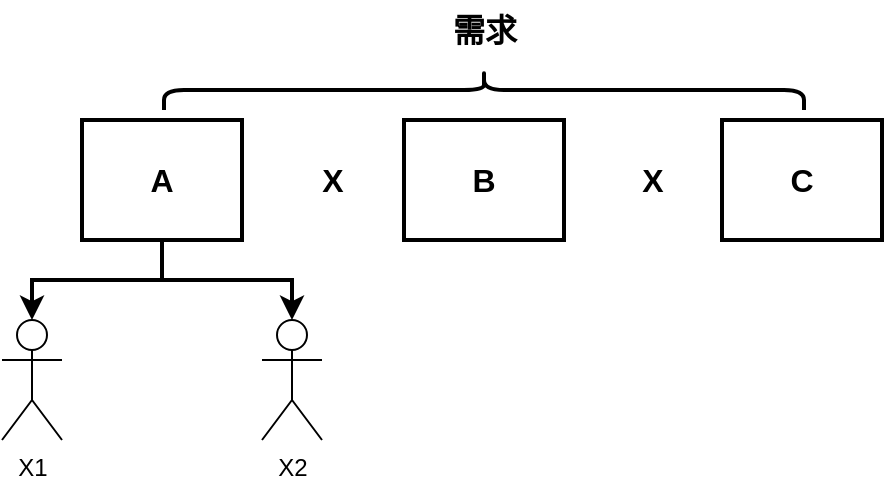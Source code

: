 <mxfile version="23.0.2" type="github">
  <diagram name="第 1 页" id="mwz8ueXlypQZWgFj66aW">
    <mxGraphModel dx="1096" dy="761" grid="1" gridSize="10" guides="1" tooltips="1" connect="1" arrows="1" fold="1" page="1" pageScale="1" pageWidth="827" pageHeight="1169" math="0" shadow="0">
      <root>
        <mxCell id="0" />
        <mxCell id="1" parent="0" />
        <mxCell id="GZrCC5eHqxSUo_nRrk3e-1" value="" style="shape=curlyBracket;whiteSpace=wrap;html=1;rounded=1;labelPosition=left;verticalLabelPosition=middle;align=right;verticalAlign=middle;rotation=90;strokeWidth=2;" vertex="1" parent="1">
          <mxGeometry x="431" y="65" width="20" height="320" as="geometry" />
        </mxCell>
        <mxCell id="GZrCC5eHqxSUo_nRrk3e-15" style="edgeStyle=orthogonalEdgeStyle;rounded=0;orthogonalLoop=1;jettySize=auto;html=1;exitX=0.5;exitY=1;exitDx=0;exitDy=0;strokeWidth=2;" edge="1" parent="1" source="GZrCC5eHqxSUo_nRrk3e-2" target="GZrCC5eHqxSUo_nRrk3e-9">
          <mxGeometry relative="1" as="geometry" />
        </mxCell>
        <mxCell id="GZrCC5eHqxSUo_nRrk3e-2" value="&lt;font style=&quot;font-size: 16px;&quot;&gt;&lt;b&gt;A&lt;/b&gt;&lt;/font&gt;" style="rounded=0;whiteSpace=wrap;html=1;strokeWidth=2;" vertex="1" parent="1">
          <mxGeometry x="240" y="240" width="80" height="60" as="geometry" />
        </mxCell>
        <mxCell id="GZrCC5eHqxSUo_nRrk3e-3" value="&lt;font style=&quot;font-size: 16px;&quot;&gt;&lt;b&gt;需求&lt;/b&gt;&lt;/font&gt;" style="text;html=1;align=center;verticalAlign=middle;resizable=0;points=[];autosize=1;strokeColor=none;fillColor=none;" vertex="1" parent="1">
          <mxGeometry x="411" y="180" width="60" height="30" as="geometry" />
        </mxCell>
        <mxCell id="GZrCC5eHqxSUo_nRrk3e-7" value="&lt;font style=&quot;font-size: 16px;&quot;&gt;&lt;b&gt;X&lt;/b&gt;&lt;/font&gt;" style="text;html=1;align=center;verticalAlign=middle;resizable=0;points=[];autosize=1;strokeColor=none;fillColor=none;" vertex="1" parent="1">
          <mxGeometry x="350" y="255" width="30" height="30" as="geometry" />
        </mxCell>
        <mxCell id="GZrCC5eHqxSUo_nRrk3e-8" value="&lt;font style=&quot;font-size: 16px;&quot;&gt;&lt;b&gt;X&lt;/b&gt;&lt;/font&gt;" style="text;html=1;align=center;verticalAlign=middle;resizable=0;points=[];autosize=1;strokeColor=none;fillColor=none;" vertex="1" parent="1">
          <mxGeometry x="510" y="255" width="30" height="30" as="geometry" />
        </mxCell>
        <mxCell id="GZrCC5eHqxSUo_nRrk3e-9" value="X1" style="shape=umlActor;verticalLabelPosition=bottom;verticalAlign=top;html=1;outlineConnect=0;" vertex="1" parent="1">
          <mxGeometry x="200" y="340" width="30" height="60" as="geometry" />
        </mxCell>
        <mxCell id="GZrCC5eHqxSUo_nRrk3e-12" value="&lt;font style=&quot;font-size: 16px;&quot;&gt;&lt;b&gt;C&lt;/b&gt;&lt;/font&gt;" style="rounded=0;whiteSpace=wrap;html=1;strokeWidth=2;" vertex="1" parent="1">
          <mxGeometry x="560" y="240" width="80" height="60" as="geometry" />
        </mxCell>
        <mxCell id="GZrCC5eHqxSUo_nRrk3e-13" value="&lt;span style=&quot;font-size: 16px;&quot;&gt;&lt;b&gt;B&lt;/b&gt;&lt;/span&gt;" style="rounded=0;whiteSpace=wrap;html=1;strokeWidth=2;" vertex="1" parent="1">
          <mxGeometry x="401" y="240" width="80" height="60" as="geometry" />
        </mxCell>
        <mxCell id="GZrCC5eHqxSUo_nRrk3e-14" value="X2" style="shape=umlActor;verticalLabelPosition=bottom;verticalAlign=top;html=1;outlineConnect=0;" vertex="1" parent="1">
          <mxGeometry x="330" y="340" width="30" height="60" as="geometry" />
        </mxCell>
        <mxCell id="GZrCC5eHqxSUo_nRrk3e-16" style="edgeStyle=orthogonalEdgeStyle;rounded=0;orthogonalLoop=1;jettySize=auto;html=1;exitX=0.5;exitY=1;exitDx=0;exitDy=0;entryX=0.5;entryY=0;entryDx=0;entryDy=0;entryPerimeter=0;strokeWidth=2;" edge="1" parent="1" source="GZrCC5eHqxSUo_nRrk3e-2" target="GZrCC5eHqxSUo_nRrk3e-14">
          <mxGeometry relative="1" as="geometry" />
        </mxCell>
      </root>
    </mxGraphModel>
  </diagram>
</mxfile>
